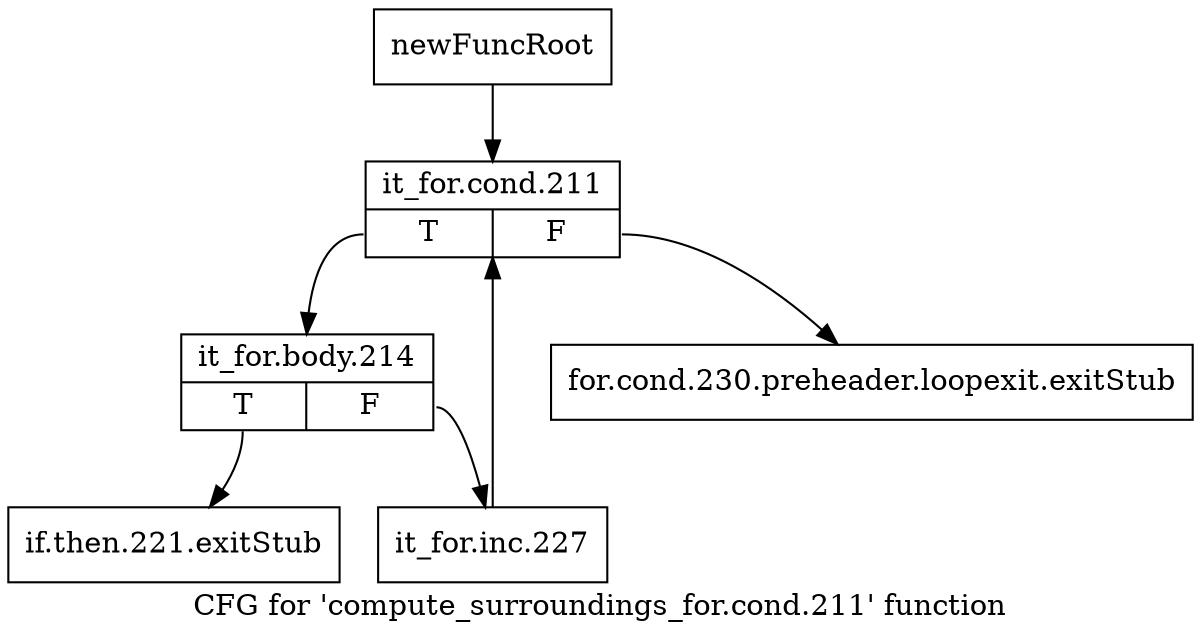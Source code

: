 digraph "CFG for 'compute_surroundings_for.cond.211' function" {
	label="CFG for 'compute_surroundings_for.cond.211' function";

	Node0x479c750 [shape=record,label="{newFuncRoot}"];
	Node0x479c750 -> Node0x479c840;
	Node0x479c7a0 [shape=record,label="{for.cond.230.preheader.loopexit.exitStub}"];
	Node0x479c7f0 [shape=record,label="{if.then.221.exitStub}"];
	Node0x479c840 [shape=record,label="{it_for.cond.211|{<s0>T|<s1>F}}"];
	Node0x479c840:s0 -> Node0x479c890;
	Node0x479c840:s1 -> Node0x479c7a0;
	Node0x479c890 [shape=record,label="{it_for.body.214|{<s0>T|<s1>F}}"];
	Node0x479c890:s0 -> Node0x479c7f0;
	Node0x479c890:s1 -> Node0x479c8e0;
	Node0x479c8e0 [shape=record,label="{it_for.inc.227}"];
	Node0x479c8e0 -> Node0x479c840;
}
